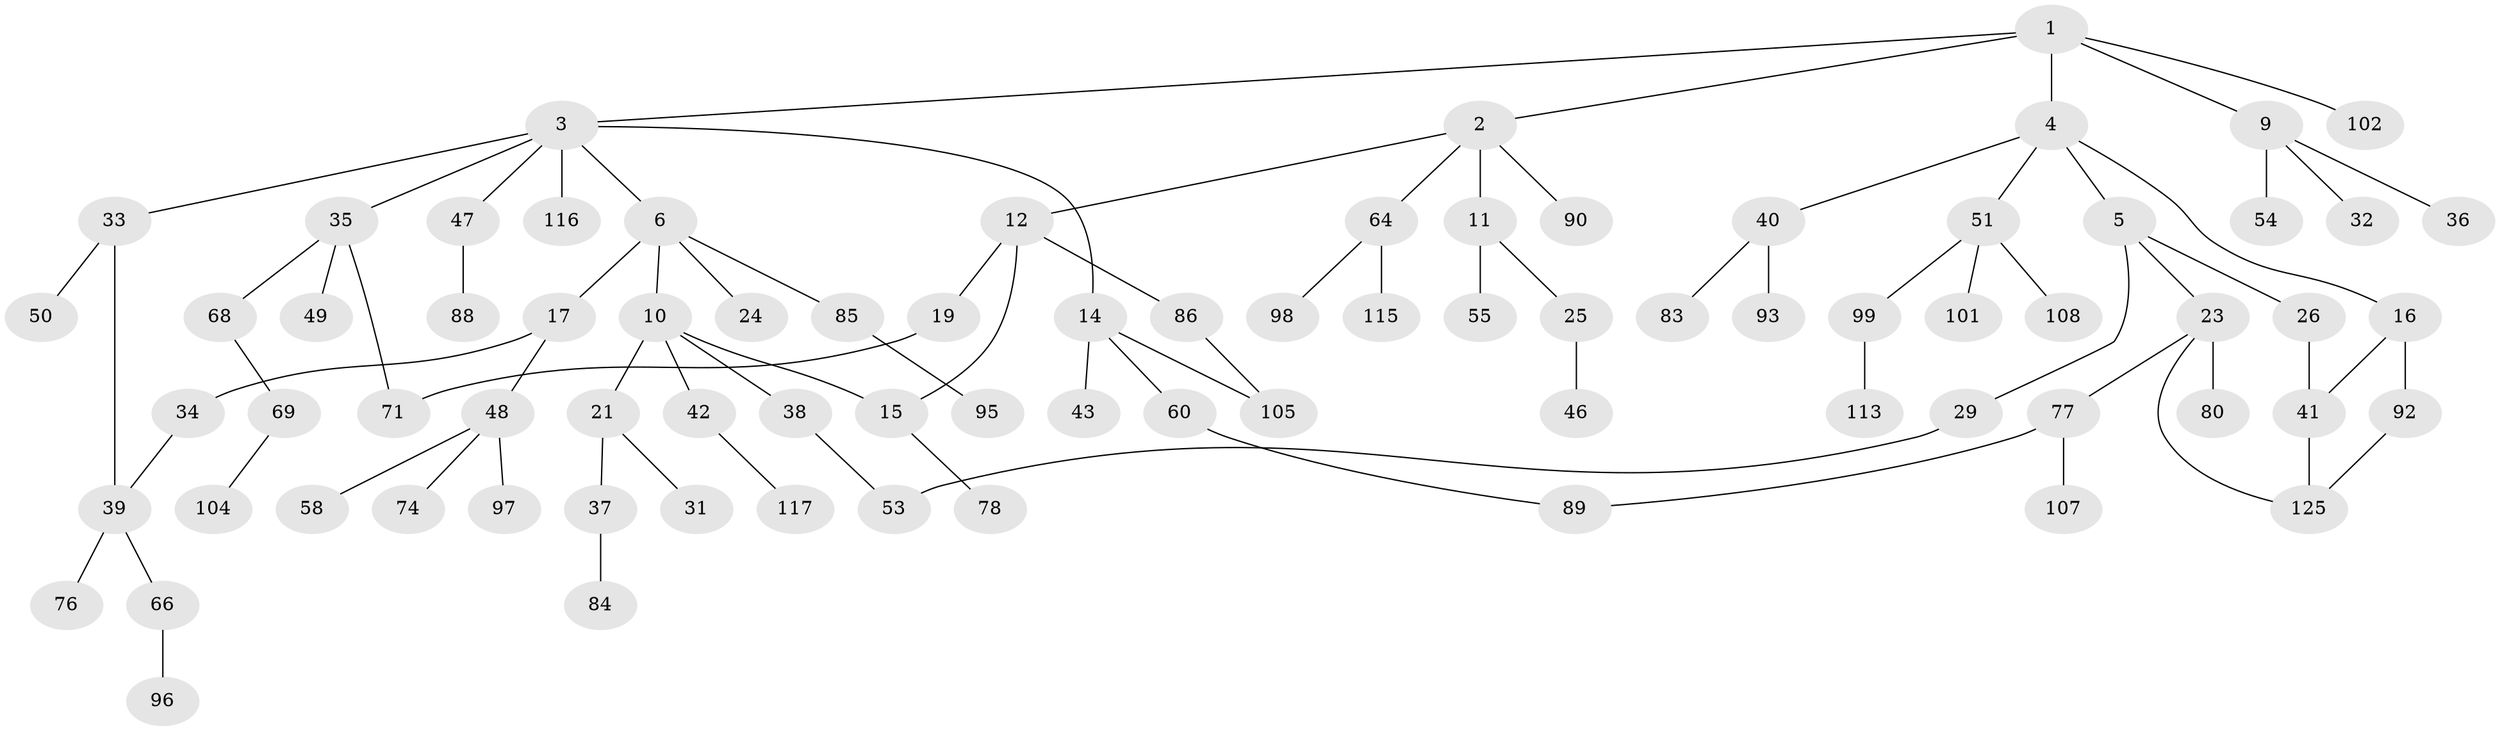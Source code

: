 // Generated by graph-tools (version 1.1) at 2025/51/02/27/25 19:51:36]
// undirected, 80 vertices, 88 edges
graph export_dot {
graph [start="1"]
  node [color=gray90,style=filled];
  1 [super="+20"];
  2 [super="+57"];
  3 [super="+121"];
  4 [super="+7"];
  5 [super="+13"];
  6 [super="+8"];
  9 [super="+67"];
  10 [super="+18"];
  11 [super="+62"];
  12 [super="+103"];
  14 [super="+73"];
  15 [super="+122"];
  16 [super="+22"];
  17 [super="+59"];
  19 [super="+28"];
  21 [super="+30"];
  23 [super="+27"];
  24;
  25 [super="+44"];
  26 [super="+63"];
  29;
  31 [super="+106"];
  32 [super="+109"];
  33 [super="+124"];
  34;
  35 [super="+52"];
  36;
  37;
  38;
  39 [super="+56"];
  40 [super="+70"];
  41 [super="+119"];
  42 [super="+45"];
  43;
  46 [super="+75"];
  47 [super="+87"];
  48 [super="+61"];
  49;
  50;
  51 [super="+91"];
  53 [super="+72"];
  54;
  55 [super="+100"];
  58;
  60;
  64 [super="+65"];
  66 [super="+120"];
  68;
  69 [super="+81"];
  71 [super="+82"];
  74;
  76 [super="+79"];
  77;
  78;
  80;
  83;
  84;
  85 [super="+94"];
  86;
  88;
  89 [super="+111"];
  90;
  92 [super="+118"];
  93;
  95;
  96;
  97;
  98;
  99 [super="+112"];
  101;
  102;
  104;
  105 [super="+123"];
  107 [super="+110"];
  108;
  113 [super="+114"];
  115;
  116;
  117;
  125;
  1 -- 2;
  1 -- 3;
  1 -- 4;
  1 -- 9;
  1 -- 102;
  2 -- 11;
  2 -- 12;
  2 -- 90;
  2 -- 64;
  3 -- 6;
  3 -- 14;
  3 -- 33;
  3 -- 35;
  3 -- 47;
  3 -- 116;
  4 -- 5;
  4 -- 16;
  4 -- 51;
  4 -- 40;
  5 -- 26;
  5 -- 29;
  5 -- 23;
  6 -- 10;
  6 -- 17;
  6 -- 24;
  6 -- 85;
  9 -- 32;
  9 -- 36;
  9 -- 54;
  10 -- 15;
  10 -- 42;
  10 -- 21;
  10 -- 38;
  11 -- 25;
  11 -- 55;
  12 -- 19;
  12 -- 86;
  12 -- 15;
  14 -- 43;
  14 -- 60;
  14 -- 105;
  15 -- 78;
  16 -- 41;
  16 -- 92;
  17 -- 34;
  17 -- 48;
  19 -- 71;
  21 -- 37;
  21 -- 31;
  23 -- 80;
  23 -- 77;
  23 -- 125;
  25 -- 46;
  26 -- 41;
  29 -- 53;
  33 -- 39;
  33 -- 50;
  34 -- 39;
  35 -- 49;
  35 -- 68;
  35 -- 71;
  37 -- 84;
  38 -- 53;
  39 -- 66;
  39 -- 76;
  40 -- 83;
  40 -- 93;
  41 -- 125;
  42 -- 117;
  47 -- 88;
  48 -- 58;
  48 -- 74;
  48 -- 97;
  51 -- 99;
  51 -- 108;
  51 -- 101;
  60 -- 89;
  64 -- 98;
  64 -- 115;
  66 -- 96;
  68 -- 69;
  69 -- 104;
  77 -- 107;
  77 -- 89;
  85 -- 95;
  86 -- 105;
  92 -- 125;
  99 -- 113;
}
